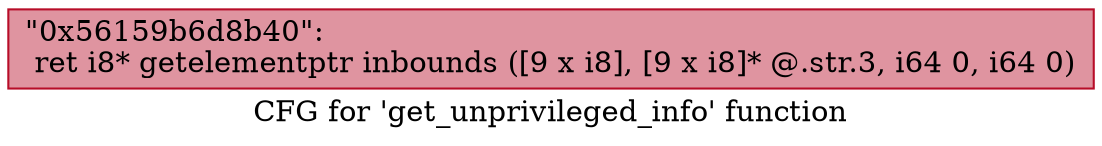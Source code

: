 digraph "CFG for 'get_unprivileged_info' function" {
	label="CFG for 'get_unprivileged_info' function";

	Node0x56159b6d8b40 [shape=record,color="#b70d28ff", style=filled, fillcolor="#b70d2870",label="{\"0x56159b6d8b40\":\l  ret i8* getelementptr inbounds ([9 x i8], [9 x i8]* @.str.3, i64 0, i64 0)\l}"];
}
